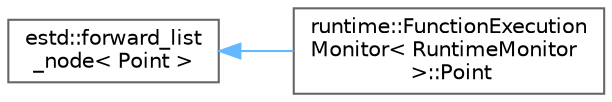 digraph "Graphical Class Hierarchy"
{
 // LATEX_PDF_SIZE
  bgcolor="transparent";
  edge [fontname=Helvetica,fontsize=10,labelfontname=Helvetica,labelfontsize=10];
  node [fontname=Helvetica,fontsize=10,shape=box,height=0.2,width=0.4];
  rankdir="LR";
  Node0 [id="Node000000",label="estd::forward_list\l_node\< Point \>",height=0.2,width=0.4,color="grey40", fillcolor="white", style="filled",URL="$d7/d3f/classestd_1_1forward__list__node.html",tooltip=" "];
  Node0 -> Node1 [id="edge113_Node000000_Node000001",dir="back",color="steelblue1",style="solid",tooltip=" "];
  Node1 [id="Node000001",label="runtime::FunctionExecution\lMonitor\< RuntimeMonitor\l \>::Point",height=0.2,width=0.4,color="grey40", fillcolor="white", style="filled",URL="$db/d27/structruntime_1_1FunctionExecutionMonitor_1_1Point.html",tooltip=" "];
}
